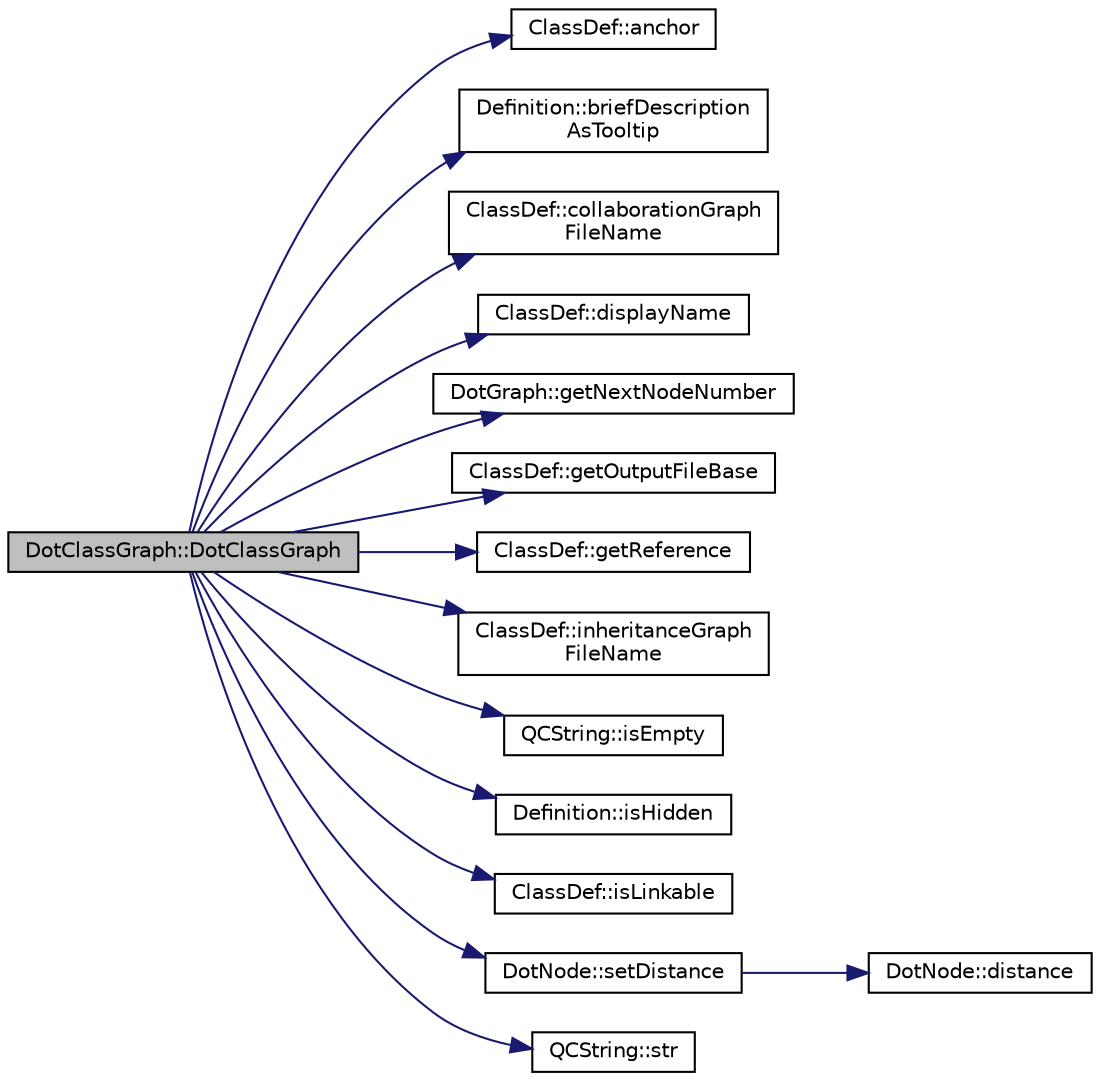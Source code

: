 digraph "DotClassGraph::DotClassGraph"
{
 // LATEX_PDF_SIZE
  edge [fontname="Helvetica",fontsize="10",labelfontname="Helvetica",labelfontsize="10"];
  node [fontname="Helvetica",fontsize="10",shape=record];
  rankdir="LR";
  Node1 [label="DotClassGraph::DotClassGraph",height=0.2,width=0.4,color="black", fillcolor="grey75", style="filled", fontcolor="black",tooltip=" "];
  Node1 -> Node2 [color="midnightblue",fontsize="10",style="solid",fontname="Helvetica"];
  Node2 [label="ClassDef::anchor",height=0.2,width=0.4,color="black", fillcolor="white", style="filled",URL="$classClassDef.html#a7016b59e40eefbd4e9a1cc6fa43e0bff",tooltip=" "];
  Node1 -> Node3 [color="midnightblue",fontsize="10",style="solid",fontname="Helvetica"];
  Node3 [label="Definition::briefDescription\lAsTooltip",height=0.2,width=0.4,color="black", fillcolor="white", style="filled",URL="$classDefinition.html#a5915353219702c6ea73cc1476bda793a",tooltip=" "];
  Node1 -> Node4 [color="midnightblue",fontsize="10",style="solid",fontname="Helvetica"];
  Node4 [label="ClassDef::collaborationGraph\lFileName",height=0.2,width=0.4,color="black", fillcolor="white", style="filled",URL="$classClassDef.html#aabe7312465f1dfe18360ed5effbf7c32",tooltip=" "];
  Node1 -> Node5 [color="midnightblue",fontsize="10",style="solid",fontname="Helvetica"];
  Node5 [label="ClassDef::displayName",height=0.2,width=0.4,color="black", fillcolor="white", style="filled",URL="$classClassDef.html#af634536e75a73d841ccd9f5dae55d4c2",tooltip=" "];
  Node1 -> Node6 [color="midnightblue",fontsize="10",style="solid",fontname="Helvetica"];
  Node6 [label="DotGraph::getNextNodeNumber",height=0.2,width=0.4,color="black", fillcolor="white", style="filled",URL="$classDotGraph.html#ab7a96017fa2549a34f15ad4705480952",tooltip=" "];
  Node1 -> Node7 [color="midnightblue",fontsize="10",style="solid",fontname="Helvetica"];
  Node7 [label="ClassDef::getOutputFileBase",height=0.2,width=0.4,color="black", fillcolor="white", style="filled",URL="$classClassDef.html#a12a8f241e90a0cb0bdf19c27bf2025b0",tooltip=" "];
  Node1 -> Node8 [color="midnightblue",fontsize="10",style="solid",fontname="Helvetica"];
  Node8 [label="ClassDef::getReference",height=0.2,width=0.4,color="black", fillcolor="white", style="filled",URL="$classClassDef.html#a5ca8b91f73e7989abdceb8958dcb0b59",tooltip=" "];
  Node1 -> Node9 [color="midnightblue",fontsize="10",style="solid",fontname="Helvetica"];
  Node9 [label="ClassDef::inheritanceGraph\lFileName",height=0.2,width=0.4,color="black", fillcolor="white", style="filled",URL="$classClassDef.html#a4feb0d6c2afb9ab04ba7faec2becf27e",tooltip=" "];
  Node1 -> Node10 [color="midnightblue",fontsize="10",style="solid",fontname="Helvetica"];
  Node10 [label="QCString::isEmpty",height=0.2,width=0.4,color="black", fillcolor="white", style="filled",URL="$classQCString.html#a621c4090d69ad7d05ef8e5234376c3d8",tooltip=" "];
  Node1 -> Node11 [color="midnightblue",fontsize="10",style="solid",fontname="Helvetica"];
  Node11 [label="Definition::isHidden",height=0.2,width=0.4,color="black", fillcolor="white", style="filled",URL="$classDefinition.html#a930740d353cfe143eb9efe0d12b7f938",tooltip=" "];
  Node1 -> Node12 [color="midnightblue",fontsize="10",style="solid",fontname="Helvetica"];
  Node12 [label="ClassDef::isLinkable",height=0.2,width=0.4,color="black", fillcolor="white", style="filled",URL="$classClassDef.html#a659ebf886a21ea56b51354c22b91b0dc",tooltip=" "];
  Node1 -> Node13 [color="midnightblue",fontsize="10",style="solid",fontname="Helvetica"];
  Node13 [label="DotNode::setDistance",height=0.2,width=0.4,color="black", fillcolor="white", style="filled",URL="$classDotNode.html#a21956cf8ee9e3f8b750c221f6d00ee84",tooltip=" "];
  Node13 -> Node14 [color="midnightblue",fontsize="10",style="solid",fontname="Helvetica"];
  Node14 [label="DotNode::distance",height=0.2,width=0.4,color="black", fillcolor="white", style="filled",URL="$classDotNode.html#a196e6efc147272506e3e0564dfe47bfe",tooltip=" "];
  Node1 -> Node15 [color="midnightblue",fontsize="10",style="solid",fontname="Helvetica"];
  Node15 [label="QCString::str",height=0.2,width=0.4,color="black", fillcolor="white", style="filled",URL="$classQCString.html#a9824b07232eea418ab3b3e7dc3178eec",tooltip=" "];
}
